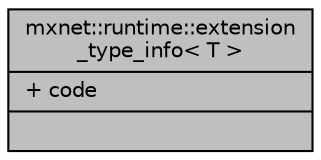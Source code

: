 digraph "mxnet::runtime::extension_type_info&lt; T &gt;"
{
 // LATEX_PDF_SIZE
  edge [fontname="Helvetica",fontsize="10",labelfontname="Helvetica",labelfontsize="10"];
  node [fontname="Helvetica",fontsize="10",shape=record];
  Node1 [label="{mxnet::runtime::extension\l_type_info\< T \>\n|+ code\l|}",height=0.2,width=0.4,color="black", fillcolor="grey75", style="filled", fontcolor="black",tooltip="Type traits to mark if a class is tvm extension type."];
}
